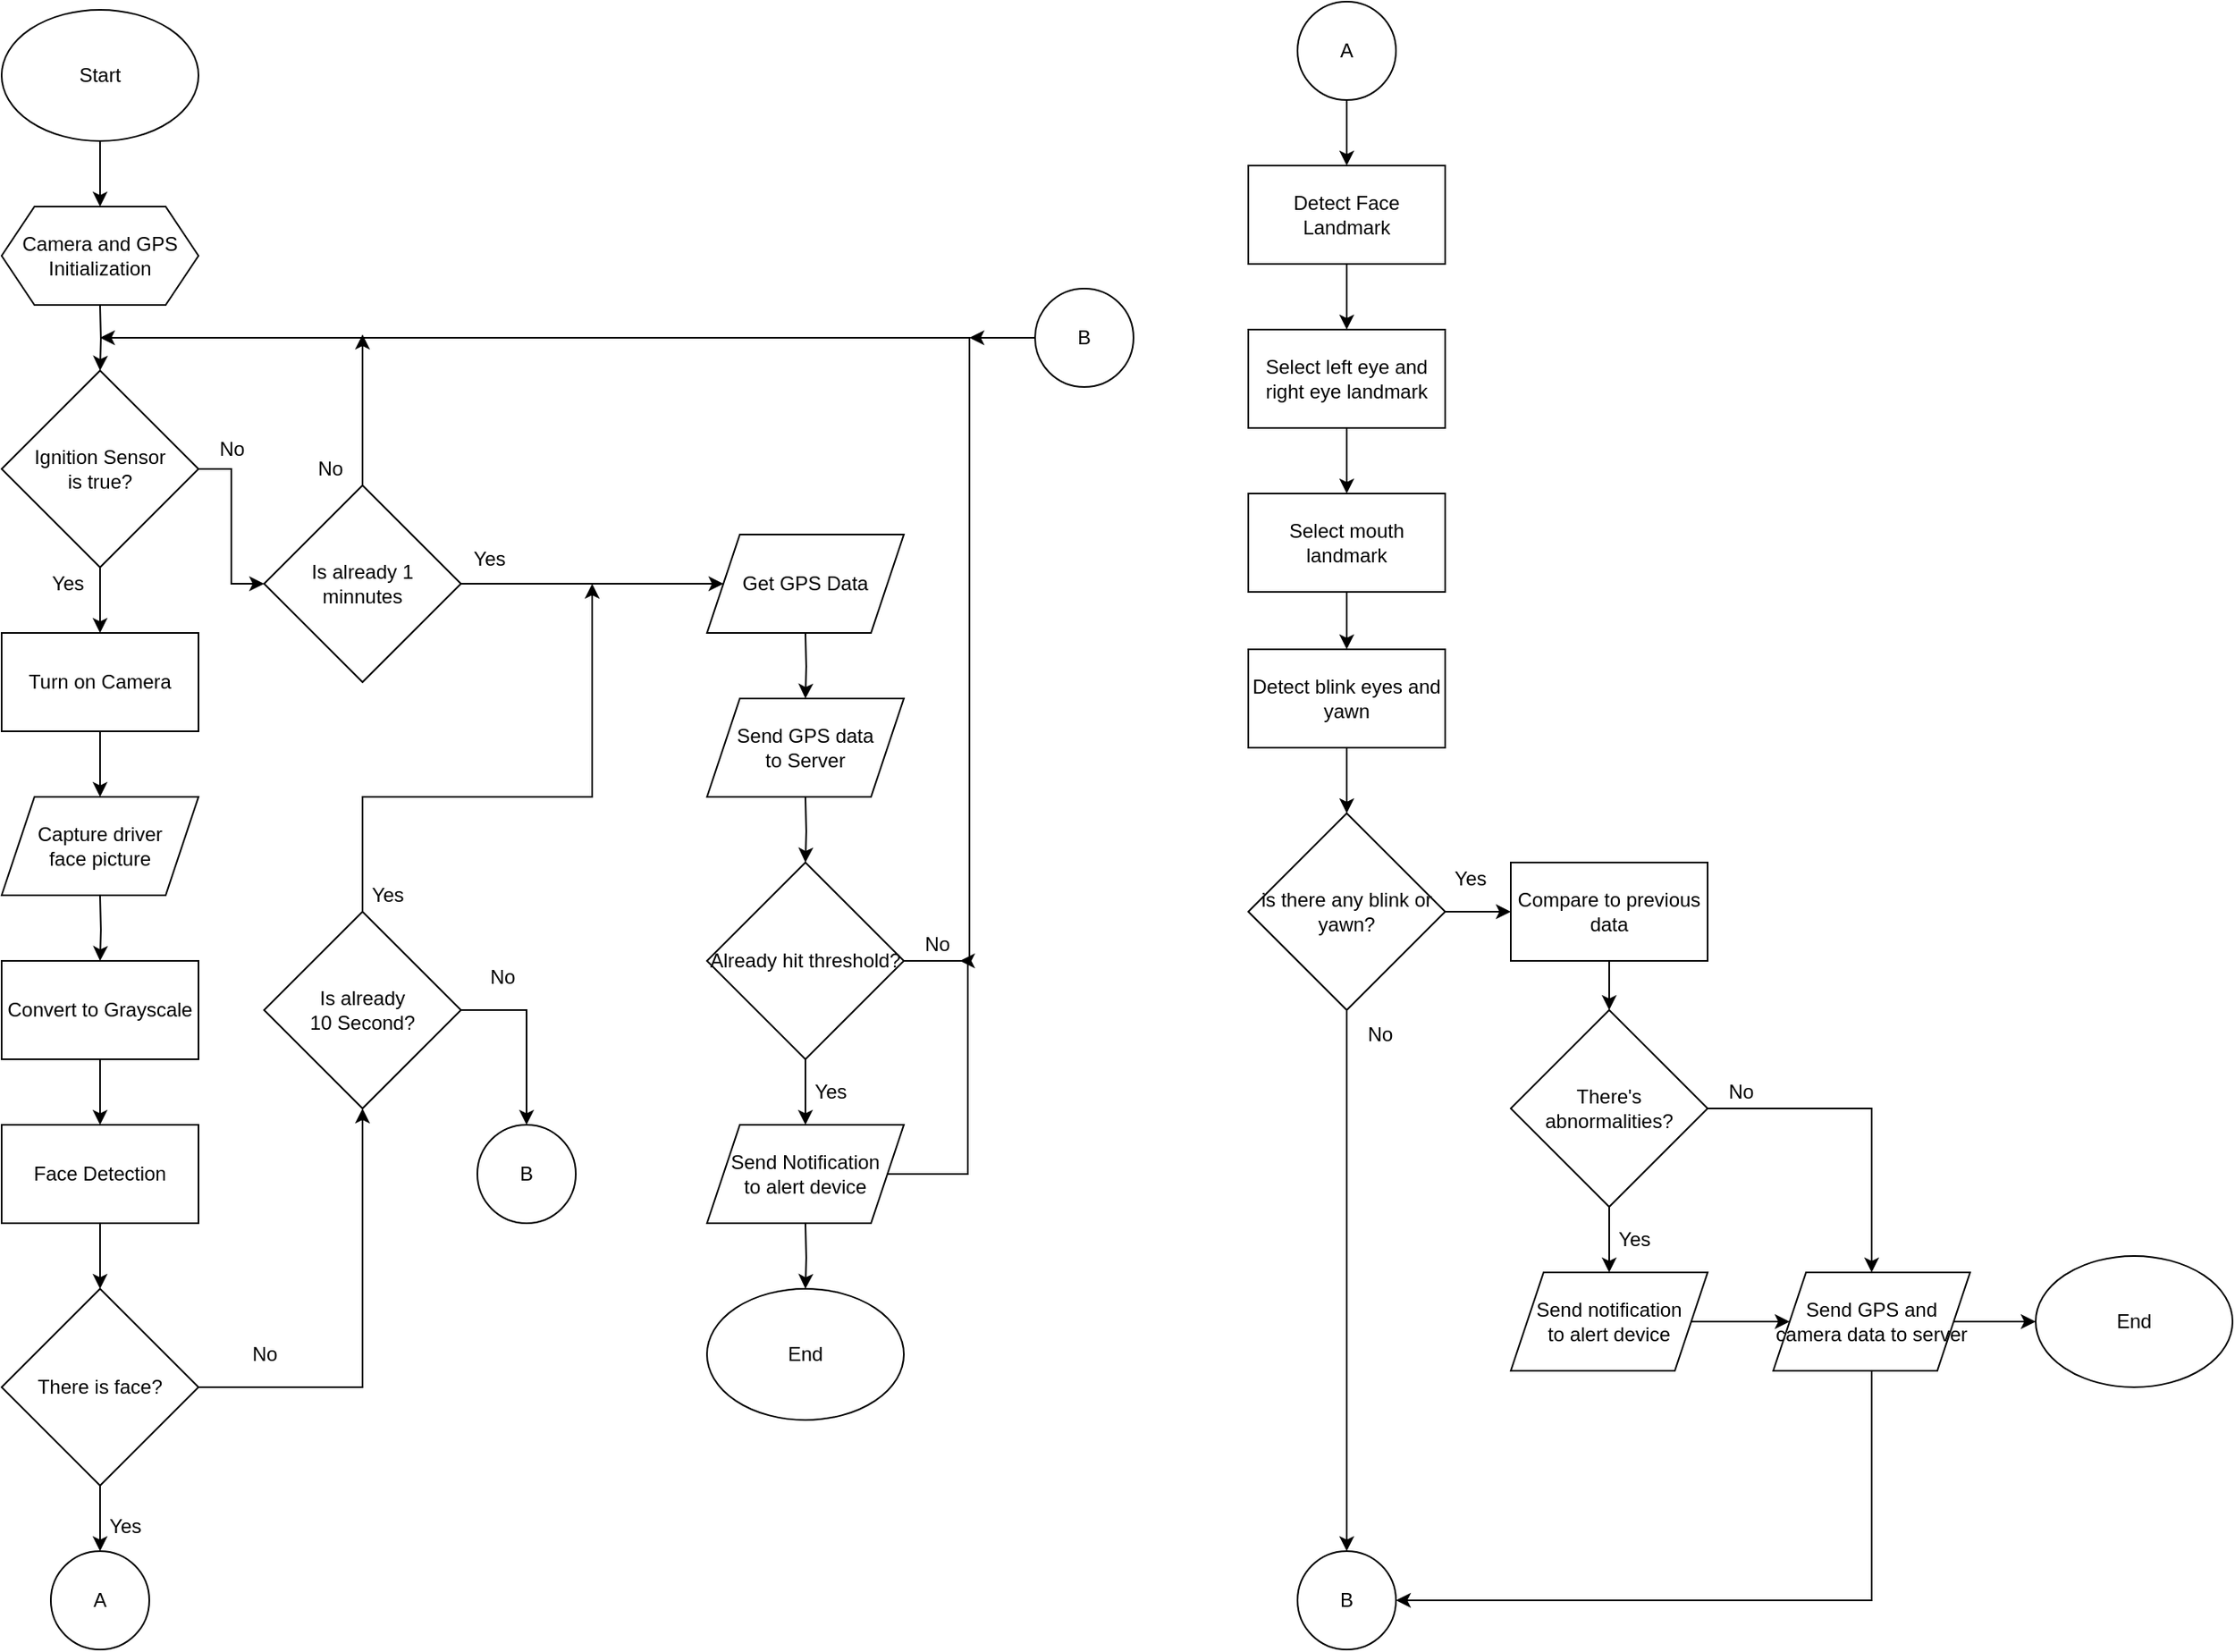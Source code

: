 <mxfile version="14.6.3" type="github">
  <diagram id="o2fH_WWDMF9li2Jf_rtt" name="Page-1">
    <mxGraphModel dx="868" dy="489" grid="1" gridSize="10" guides="1" tooltips="1" connect="1" arrows="1" fold="1" page="1" pageScale="1" pageWidth="850" pageHeight="1100" math="0" shadow="0">
      <root>
        <mxCell id="0" />
        <mxCell id="1" parent="0" />
        <mxCell id="26X6T3ZS9L2JQqSbIRwc-3" style="edgeStyle=orthogonalEdgeStyle;rounded=0;orthogonalLoop=1;jettySize=auto;html=1;exitX=0.5;exitY=1;exitDx=0;exitDy=0;startArrow=none;startFill=0;" parent="1" source="26X6T3ZS9L2JQqSbIRwc-1" edge="1">
          <mxGeometry relative="1" as="geometry">
            <mxPoint x="180" y="160" as="targetPoint" />
          </mxGeometry>
        </mxCell>
        <mxCell id="26X6T3ZS9L2JQqSbIRwc-1" value="Start" style="ellipse;whiteSpace=wrap;html=1;" parent="1" vertex="1">
          <mxGeometry x="120" y="40" width="120" height="80" as="geometry" />
        </mxCell>
        <mxCell id="26X6T3ZS9L2JQqSbIRwc-6" value="" style="edgeStyle=orthogonalEdgeStyle;rounded=0;orthogonalLoop=1;jettySize=auto;html=1;startArrow=none;startFill=0;" parent="1" edge="1">
          <mxGeometry relative="1" as="geometry">
            <mxPoint x="180" y="220" as="sourcePoint" />
            <mxPoint x="180" y="260" as="targetPoint" />
          </mxGeometry>
        </mxCell>
        <mxCell id="26X6T3ZS9L2JQqSbIRwc-8" value="" style="edgeStyle=orthogonalEdgeStyle;rounded=0;orthogonalLoop=1;jettySize=auto;html=1;startArrow=none;startFill=0;" parent="1" target="26X6T3ZS9L2JQqSbIRwc-7" edge="1">
          <mxGeometry relative="1" as="geometry">
            <mxPoint x="180" y="580" as="sourcePoint" />
          </mxGeometry>
        </mxCell>
        <mxCell id="26X6T3ZS9L2JQqSbIRwc-10" value="" style="edgeStyle=orthogonalEdgeStyle;rounded=0;orthogonalLoop=1;jettySize=auto;html=1;startArrow=none;startFill=0;" parent="1" source="26X6T3ZS9L2JQqSbIRwc-7" target="26X6T3ZS9L2JQqSbIRwc-9" edge="1">
          <mxGeometry relative="1" as="geometry" />
        </mxCell>
        <mxCell id="26X6T3ZS9L2JQqSbIRwc-7" value="Convert to Grayscale" style="whiteSpace=wrap;html=1;rounded=0;" parent="1" vertex="1">
          <mxGeometry x="120" y="620" width="120" height="60" as="geometry" />
        </mxCell>
        <mxCell id="26X6T3ZS9L2JQqSbIRwc-13" style="edgeStyle=orthogonalEdgeStyle;rounded=0;orthogonalLoop=1;jettySize=auto;html=1;exitX=0.5;exitY=1;exitDx=0;exitDy=0;entryX=0.5;entryY=0;entryDx=0;entryDy=0;startArrow=none;startFill=0;" parent="1" source="26X6T3ZS9L2JQqSbIRwc-9" target="26X6T3ZS9L2JQqSbIRwc-11" edge="1">
          <mxGeometry relative="1" as="geometry" />
        </mxCell>
        <mxCell id="26X6T3ZS9L2JQqSbIRwc-9" value="Face Detection" style="whiteSpace=wrap;html=1;rounded=0;" parent="1" vertex="1">
          <mxGeometry x="120" y="720" width="120" height="60" as="geometry" />
        </mxCell>
        <mxCell id="BRGnzEm3bvZSI96jECQM-8" style="edgeStyle=orthogonalEdgeStyle;rounded=0;orthogonalLoop=1;jettySize=auto;html=1;exitX=1;exitY=0.5;exitDx=0;exitDy=0;entryX=0.5;entryY=1;entryDx=0;entryDy=0;" parent="1" source="26X6T3ZS9L2JQqSbIRwc-11" target="BRGnzEm3bvZSI96jECQM-7" edge="1">
          <mxGeometry relative="1" as="geometry" />
        </mxCell>
        <mxCell id="BRGnzEm3bvZSI96jECQM-23" style="edgeStyle=orthogonalEdgeStyle;rounded=0;orthogonalLoop=1;jettySize=auto;html=1;exitX=0.5;exitY=1;exitDx=0;exitDy=0;entryX=0.5;entryY=0;entryDx=0;entryDy=0;" parent="1" source="26X6T3ZS9L2JQqSbIRwc-11" target="26X6T3ZS9L2JQqSbIRwc-21" edge="1">
          <mxGeometry relative="1" as="geometry" />
        </mxCell>
        <mxCell id="26X6T3ZS9L2JQqSbIRwc-11" value="There is face?" style="rhombus;whiteSpace=wrap;html=1;" parent="1" vertex="1">
          <mxGeometry x="120" y="820" width="120" height="120" as="geometry" />
        </mxCell>
        <mxCell id="26X6T3ZS9L2JQqSbIRwc-14" value="No" style="text;html=1;align=center;verticalAlign=middle;resizable=0;points=[];autosize=1;strokeColor=none;" parent="1" vertex="1">
          <mxGeometry x="265" y="850" width="30" height="20" as="geometry" />
        </mxCell>
        <mxCell id="BRGnzEm3bvZSI96jECQM-25" style="edgeStyle=orthogonalEdgeStyle;rounded=0;orthogonalLoop=1;jettySize=auto;html=1;exitX=0.5;exitY=1;exitDx=0;exitDy=0;entryX=0.5;entryY=0;entryDx=0;entryDy=0;" parent="1" source="26X6T3ZS9L2JQqSbIRwc-15" target="26X6T3ZS9L2JQqSbIRwc-17" edge="1">
          <mxGeometry relative="1" as="geometry" />
        </mxCell>
        <mxCell id="26X6T3ZS9L2JQqSbIRwc-15" value="Detect Face Landmark" style="whiteSpace=wrap;html=1;" parent="1" vertex="1">
          <mxGeometry x="880" y="135" width="120" height="60" as="geometry" />
        </mxCell>
        <mxCell id="26X6T3ZS9L2JQqSbIRwc-20" value="" style="edgeStyle=orthogonalEdgeStyle;rounded=0;orthogonalLoop=1;jettySize=auto;html=1;startArrow=none;startFill=0;" parent="1" source="26X6T3ZS9L2JQqSbIRwc-17" target="26X6T3ZS9L2JQqSbIRwc-19" edge="1">
          <mxGeometry relative="1" as="geometry" />
        </mxCell>
        <mxCell id="26X6T3ZS9L2JQqSbIRwc-17" value="Select left eye and right eye landmark " style="whiteSpace=wrap;html=1;" parent="1" vertex="1">
          <mxGeometry x="880" y="235" width="120" height="60" as="geometry" />
        </mxCell>
        <mxCell id="FTUkXmhy8Rm89qPhLMOY-2" style="edgeStyle=orthogonalEdgeStyle;rounded=0;orthogonalLoop=1;jettySize=auto;html=1;exitX=0.5;exitY=1;exitDx=0;exitDy=0;entryX=0.5;entryY=0;entryDx=0;entryDy=0;" edge="1" parent="1" source="26X6T3ZS9L2JQqSbIRwc-19" target="26X6T3ZS9L2JQqSbIRwc-53">
          <mxGeometry relative="1" as="geometry" />
        </mxCell>
        <mxCell id="26X6T3ZS9L2JQqSbIRwc-19" value="Select mouth landmark" style="whiteSpace=wrap;html=1;" parent="1" vertex="1">
          <mxGeometry x="880" y="335" width="120" height="60" as="geometry" />
        </mxCell>
        <mxCell id="26X6T3ZS9L2JQqSbIRwc-21" value="A" style="ellipse;whiteSpace=wrap;html=1;" parent="1" vertex="1">
          <mxGeometry x="150" y="980" width="60" height="60" as="geometry" />
        </mxCell>
        <mxCell id="BRGnzEm3bvZSI96jECQM-24" style="edgeStyle=orthogonalEdgeStyle;rounded=0;orthogonalLoop=1;jettySize=auto;html=1;exitX=0.5;exitY=1;exitDx=0;exitDy=0;entryX=0.5;entryY=0;entryDx=0;entryDy=0;" parent="1" source="26X6T3ZS9L2JQqSbIRwc-23" target="26X6T3ZS9L2JQqSbIRwc-15" edge="1">
          <mxGeometry relative="1" as="geometry" />
        </mxCell>
        <mxCell id="26X6T3ZS9L2JQqSbIRwc-23" value="A" style="ellipse;whiteSpace=wrap;html=1;" parent="1" vertex="1">
          <mxGeometry x="910" y="35" width="60" height="60" as="geometry" />
        </mxCell>
        <mxCell id="26X6T3ZS9L2JQqSbIRwc-27" style="edgeStyle=orthogonalEdgeStyle;rounded=0;orthogonalLoop=1;jettySize=auto;html=1;exitX=0.5;exitY=0;exitDx=0;exitDy=0;startArrow=none;startFill=0;" parent="1" source="26X6T3ZS9L2JQqSbIRwc-24" edge="1">
          <mxGeometry relative="1" as="geometry">
            <mxPoint x="180" y="240" as="targetPoint" />
            <Array as="points">
              <mxPoint x="340" y="240" />
            </Array>
          </mxGeometry>
        </mxCell>
        <mxCell id="26X6T3ZS9L2JQqSbIRwc-30" style="edgeStyle=orthogonalEdgeStyle;rounded=0;orthogonalLoop=1;jettySize=auto;html=1;exitX=1;exitY=0.5;exitDx=0;exitDy=0;entryX=0;entryY=0.5;entryDx=0;entryDy=0;startArrow=none;startFill=0;" parent="1" source="26X6T3ZS9L2JQqSbIRwc-24" target="26X6T3ZS9L2JQqSbIRwc-50" edge="1">
          <mxGeometry relative="1" as="geometry">
            <mxPoint x="440" y="390" as="targetPoint" />
          </mxGeometry>
        </mxCell>
        <mxCell id="26X6T3ZS9L2JQqSbIRwc-24" value="&lt;div&gt;Is already 1&lt;/div&gt;&lt;div&gt;minnutes&lt;br&gt;&lt;/div&gt;" style="rhombus;whiteSpace=wrap;html=1;" parent="1" vertex="1">
          <mxGeometry x="280" y="330" width="120" height="120" as="geometry" />
        </mxCell>
        <mxCell id="26X6T3ZS9L2JQqSbIRwc-28" value="No" style="text;html=1;align=center;verticalAlign=middle;resizable=0;points=[];autosize=1;strokeColor=none;" parent="1" vertex="1">
          <mxGeometry x="305" y="310" width="30" height="20" as="geometry" />
        </mxCell>
        <mxCell id="26X6T3ZS9L2JQqSbIRwc-35" value="" style="edgeStyle=orthogonalEdgeStyle;rounded=0;orthogonalLoop=1;jettySize=auto;html=1;startArrow=none;startFill=0;" parent="1" edge="1">
          <mxGeometry relative="1" as="geometry">
            <mxPoint x="610" y="420" as="sourcePoint" />
            <mxPoint x="610" y="460" as="targetPoint" />
          </mxGeometry>
        </mxCell>
        <mxCell id="26X6T3ZS9L2JQqSbIRwc-31" value="Yes" style="text;html=1;align=center;verticalAlign=middle;resizable=0;points=[];autosize=1;strokeColor=none;" parent="1" vertex="1">
          <mxGeometry x="397" y="365" width="40" height="20" as="geometry" />
        </mxCell>
        <mxCell id="26X6T3ZS9L2JQqSbIRwc-33" value="Yes" style="text;html=1;align=center;verticalAlign=middle;resizable=0;points=[];autosize=1;strokeColor=none;" parent="1" vertex="1">
          <mxGeometry x="175" y="955" width="40" height="20" as="geometry" />
        </mxCell>
        <mxCell id="26X6T3ZS9L2JQqSbIRwc-39" value="" style="edgeStyle=orthogonalEdgeStyle;rounded=0;orthogonalLoop=1;jettySize=auto;html=1;startArrow=none;startFill=0;" parent="1" target="26X6T3ZS9L2JQqSbIRwc-38" edge="1">
          <mxGeometry relative="1" as="geometry">
            <mxPoint x="610" y="520" as="sourcePoint" />
          </mxGeometry>
        </mxCell>
        <mxCell id="26X6T3ZS9L2JQqSbIRwc-41" style="edgeStyle=orthogonalEdgeStyle;rounded=0;orthogonalLoop=1;jettySize=auto;html=1;exitX=0.5;exitY=1;exitDx=0;exitDy=0;entryX=0.5;entryY=0;entryDx=0;entryDy=0;startArrow=none;startFill=0;" parent="1" source="26X6T3ZS9L2JQqSbIRwc-38" edge="1">
          <mxGeometry relative="1" as="geometry">
            <mxPoint x="610" y="720" as="targetPoint" />
          </mxGeometry>
        </mxCell>
        <mxCell id="26X6T3ZS9L2JQqSbIRwc-43" style="edgeStyle=orthogonalEdgeStyle;rounded=0;orthogonalLoop=1;jettySize=auto;html=1;exitX=1;exitY=0.5;exitDx=0;exitDy=0;startArrow=none;startFill=0;" parent="1" source="26X6T3ZS9L2JQqSbIRwc-38" edge="1">
          <mxGeometry relative="1" as="geometry">
            <mxPoint x="340" y="238" as="targetPoint" />
            <Array as="points">
              <mxPoint x="710" y="620" />
              <mxPoint x="710" y="240" />
              <mxPoint x="340" y="240" />
            </Array>
          </mxGeometry>
        </mxCell>
        <mxCell id="26X6T3ZS9L2JQqSbIRwc-38" value="Already hit threshold?" style="rhombus;whiteSpace=wrap;html=1;rounded=0;" parent="1" vertex="1">
          <mxGeometry x="550" y="560" width="120" height="120" as="geometry" />
        </mxCell>
        <mxCell id="26X6T3ZS9L2JQqSbIRwc-45" style="edgeStyle=orthogonalEdgeStyle;rounded=0;orthogonalLoop=1;jettySize=auto;html=1;exitX=1;exitY=0.5;exitDx=0;exitDy=0;entryX=0.975;entryY=1;entryDx=0;entryDy=0;entryPerimeter=0;startArrow=none;startFill=0;" parent="1" source="26X6T3ZS9L2JQqSbIRwc-52" target="26X6T3ZS9L2JQqSbIRwc-44" edge="1">
          <mxGeometry relative="1" as="geometry">
            <mxPoint x="670" y="750" as="sourcePoint" />
            <Array as="points">
              <mxPoint x="709" y="750" />
            </Array>
          </mxGeometry>
        </mxCell>
        <mxCell id="26X6T3ZS9L2JQqSbIRwc-47" style="edgeStyle=orthogonalEdgeStyle;rounded=0;orthogonalLoop=1;jettySize=auto;html=1;exitX=0.5;exitY=1;exitDx=0;exitDy=0;entryX=0.5;entryY=0;entryDx=0;entryDy=0;startArrow=none;startFill=0;" parent="1" target="26X6T3ZS9L2JQqSbIRwc-46" edge="1">
          <mxGeometry relative="1" as="geometry">
            <mxPoint x="610" y="780" as="sourcePoint" />
          </mxGeometry>
        </mxCell>
        <mxCell id="26X6T3ZS9L2JQqSbIRwc-42" value="Yes" style="text;html=1;align=center;verticalAlign=middle;resizable=0;points=[];autosize=1;strokeColor=none;" parent="1" vertex="1">
          <mxGeometry x="605" y="690" width="40" height="20" as="geometry" />
        </mxCell>
        <mxCell id="26X6T3ZS9L2JQqSbIRwc-44" value="No" style="text;html=1;align=center;verticalAlign=middle;resizable=0;points=[];autosize=1;strokeColor=none;" parent="1" vertex="1">
          <mxGeometry x="675" y="600" width="30" height="20" as="geometry" />
        </mxCell>
        <mxCell id="26X6T3ZS9L2JQqSbIRwc-46" value="End" style="ellipse;whiteSpace=wrap;html=1;" parent="1" vertex="1">
          <mxGeometry x="550" y="820" width="120" height="80" as="geometry" />
        </mxCell>
        <mxCell id="26X6T3ZS9L2JQqSbIRwc-48" value="&lt;div&gt;Capture driver&lt;/div&gt;&lt;div&gt;face picture&lt;br&gt;&lt;/div&gt;" style="shape=parallelogram;perimeter=parallelogramPerimeter;whiteSpace=wrap;html=1;fixedSize=1;" parent="1" vertex="1">
          <mxGeometry x="120" y="520" width="120" height="60" as="geometry" />
        </mxCell>
        <mxCell id="26X6T3ZS9L2JQqSbIRwc-49" value="&lt;div&gt;Camera and GPS &lt;br&gt;&lt;/div&gt;&lt;div&gt;Initialization&lt;br&gt;&lt;/div&gt;" style="shape=hexagon;perimeter=hexagonPerimeter2;whiteSpace=wrap;html=1;fixedSize=1;" parent="1" vertex="1">
          <mxGeometry x="120" y="160" width="120" height="60" as="geometry" />
        </mxCell>
        <mxCell id="26X6T3ZS9L2JQqSbIRwc-50" value="Get GPS Data" style="shape=parallelogram;perimeter=parallelogramPerimeter;whiteSpace=wrap;html=1;fixedSize=1;" parent="1" vertex="1">
          <mxGeometry x="550" y="360" width="120" height="60" as="geometry" />
        </mxCell>
        <mxCell id="26X6T3ZS9L2JQqSbIRwc-51" value="&lt;div&gt;Send GPS data &lt;br&gt;&lt;/div&gt;&lt;div&gt;to Server&lt;br&gt;&lt;/div&gt;" style="shape=parallelogram;perimeter=parallelogramPerimeter;whiteSpace=wrap;html=1;fixedSize=1;" parent="1" vertex="1">
          <mxGeometry x="550" y="460" width="120" height="60" as="geometry" />
        </mxCell>
        <mxCell id="26X6T3ZS9L2JQqSbIRwc-52" value="&lt;div&gt;Send Notification &lt;br&gt;&lt;/div&gt;&lt;div&gt;to alert device&lt;/div&gt;" style="shape=parallelogram;perimeter=parallelogramPerimeter;whiteSpace=wrap;html=1;fixedSize=1;" parent="1" vertex="1">
          <mxGeometry x="550" y="720" width="120" height="60" as="geometry" />
        </mxCell>
        <mxCell id="26X6T3ZS9L2JQqSbIRwc-56" style="edgeStyle=orthogonalEdgeStyle;rounded=0;orthogonalLoop=1;jettySize=auto;html=1;exitX=0.5;exitY=1;exitDx=0;exitDy=0;entryX=0.5;entryY=0;entryDx=0;entryDy=0;startArrow=none;startFill=0;" parent="1" source="26X6T3ZS9L2JQqSbIRwc-53" target="26X6T3ZS9L2JQqSbIRwc-55" edge="1">
          <mxGeometry relative="1" as="geometry" />
        </mxCell>
        <mxCell id="26X6T3ZS9L2JQqSbIRwc-53" value="Detect blink eyes and yawn" style="rounded=0;whiteSpace=wrap;html=1;" parent="1" vertex="1">
          <mxGeometry x="880" y="430" width="120" height="60" as="geometry" />
        </mxCell>
        <mxCell id="26X6T3ZS9L2JQqSbIRwc-59" style="edgeStyle=orthogonalEdgeStyle;rounded=0;orthogonalLoop=1;jettySize=auto;html=1;exitX=1;exitY=0.5;exitDx=0;exitDy=0;entryX=0;entryY=0.5;entryDx=0;entryDy=0;startArrow=none;startFill=0;" parent="1" source="26X6T3ZS9L2JQqSbIRwc-55" target="26X6T3ZS9L2JQqSbIRwc-57" edge="1">
          <mxGeometry relative="1" as="geometry" />
        </mxCell>
        <mxCell id="26X6T3ZS9L2JQqSbIRwc-80" style="edgeStyle=orthogonalEdgeStyle;rounded=0;orthogonalLoop=1;jettySize=auto;html=1;exitX=0.5;exitY=1;exitDx=0;exitDy=0;entryX=0.5;entryY=0;entryDx=0;entryDy=0;startArrow=none;startFill=0;" parent="1" source="26X6T3ZS9L2JQqSbIRwc-55" target="26X6T3ZS9L2JQqSbIRwc-79" edge="1">
          <mxGeometry relative="1" as="geometry" />
        </mxCell>
        <mxCell id="26X6T3ZS9L2JQqSbIRwc-55" value="is there any blink or yawn?" style="rhombus;whiteSpace=wrap;html=1;" parent="1" vertex="1">
          <mxGeometry x="880" y="530" width="120" height="120" as="geometry" />
        </mxCell>
        <mxCell id="26X6T3ZS9L2JQqSbIRwc-60" style="edgeStyle=orthogonalEdgeStyle;rounded=0;orthogonalLoop=1;jettySize=auto;html=1;exitX=0.5;exitY=1;exitDx=0;exitDy=0;entryX=0.5;entryY=0;entryDx=0;entryDy=0;startArrow=none;startFill=0;" parent="1" source="26X6T3ZS9L2JQqSbIRwc-57" target="26X6T3ZS9L2JQqSbIRwc-58" edge="1">
          <mxGeometry relative="1" as="geometry" />
        </mxCell>
        <mxCell id="26X6T3ZS9L2JQqSbIRwc-57" value="Compare to previous data" style="rounded=0;whiteSpace=wrap;html=1;" parent="1" vertex="1">
          <mxGeometry x="1040" y="560" width="120" height="60" as="geometry" />
        </mxCell>
        <mxCell id="26X6T3ZS9L2JQqSbIRwc-71" style="edgeStyle=orthogonalEdgeStyle;rounded=0;orthogonalLoop=1;jettySize=auto;html=1;exitX=0.5;exitY=1;exitDx=0;exitDy=0;entryX=0.5;entryY=0;entryDx=0;entryDy=0;startArrow=none;startFill=0;" parent="1" source="26X6T3ZS9L2JQqSbIRwc-58" target="26X6T3ZS9L2JQqSbIRwc-70" edge="1">
          <mxGeometry relative="1" as="geometry" />
        </mxCell>
        <mxCell id="26X6T3ZS9L2JQqSbIRwc-81" style="edgeStyle=orthogonalEdgeStyle;rounded=0;orthogonalLoop=1;jettySize=auto;html=1;exitX=1;exitY=0.5;exitDx=0;exitDy=0;startArrow=none;startFill=0;" parent="1" source="26X6T3ZS9L2JQqSbIRwc-58" target="26X6T3ZS9L2JQqSbIRwc-67" edge="1">
          <mxGeometry relative="1" as="geometry" />
        </mxCell>
        <mxCell id="26X6T3ZS9L2JQqSbIRwc-58" value="There&#39;s abnormalities?" style="rhombus;whiteSpace=wrap;html=1;" parent="1" vertex="1">
          <mxGeometry x="1040" y="650" width="120" height="120" as="geometry" />
        </mxCell>
        <mxCell id="26X6T3ZS9L2JQqSbIRwc-63" style="edgeStyle=orthogonalEdgeStyle;rounded=0;orthogonalLoop=1;jettySize=auto;html=1;exitX=0;exitY=0.5;exitDx=0;exitDy=0;startArrow=none;startFill=0;" parent="1" source="26X6T3ZS9L2JQqSbIRwc-61" edge="1">
          <mxGeometry relative="1" as="geometry">
            <mxPoint x="710" y="240" as="targetPoint" />
          </mxGeometry>
        </mxCell>
        <mxCell id="26X6T3ZS9L2JQqSbIRwc-61" value="B" style="ellipse;whiteSpace=wrap;html=1;" parent="1" vertex="1">
          <mxGeometry x="750" y="210" width="60" height="60" as="geometry" />
        </mxCell>
        <mxCell id="26X6T3ZS9L2JQqSbIRwc-64" value="No" style="text;html=1;align=center;verticalAlign=middle;resizable=0;points=[];autosize=1;strokeColor=none;" parent="1" vertex="1">
          <mxGeometry x="945" y="655" width="30" height="20" as="geometry" />
        </mxCell>
        <mxCell id="26X6T3ZS9L2JQqSbIRwc-65" value="Yes" style="text;html=1;align=center;verticalAlign=middle;resizable=0;points=[];autosize=1;strokeColor=none;" parent="1" vertex="1">
          <mxGeometry x="995" y="560" width="40" height="20" as="geometry" />
        </mxCell>
        <mxCell id="26X6T3ZS9L2JQqSbIRwc-85" style="edgeStyle=orthogonalEdgeStyle;rounded=0;orthogonalLoop=1;jettySize=auto;html=1;exitX=0.5;exitY=1;exitDx=0;exitDy=0;entryX=1;entryY=0.5;entryDx=0;entryDy=0;startArrow=none;startFill=0;" parent="1" source="26X6T3ZS9L2JQqSbIRwc-67" target="26X6T3ZS9L2JQqSbIRwc-79" edge="1">
          <mxGeometry relative="1" as="geometry" />
        </mxCell>
        <mxCell id="26X6T3ZS9L2JQqSbIRwc-88" style="edgeStyle=orthogonalEdgeStyle;rounded=0;orthogonalLoop=1;jettySize=auto;html=1;exitX=1;exitY=0.5;exitDx=0;exitDy=0;entryX=0;entryY=0.5;entryDx=0;entryDy=0;startArrow=none;startFill=0;" parent="1" source="26X6T3ZS9L2JQqSbIRwc-67" target="26X6T3ZS9L2JQqSbIRwc-86" edge="1">
          <mxGeometry relative="1" as="geometry" />
        </mxCell>
        <mxCell id="26X6T3ZS9L2JQqSbIRwc-67" value="Send GPS and camera data to server" style="shape=parallelogram;perimeter=parallelogramPerimeter;whiteSpace=wrap;html=1;fixedSize=1;" parent="1" vertex="1">
          <mxGeometry x="1200" y="810" width="120" height="60" as="geometry" />
        </mxCell>
        <mxCell id="26X6T3ZS9L2JQqSbIRwc-84" style="edgeStyle=orthogonalEdgeStyle;rounded=0;orthogonalLoop=1;jettySize=auto;html=1;exitX=1;exitY=0.5;exitDx=0;exitDy=0;entryX=0;entryY=0.5;entryDx=0;entryDy=0;startArrow=none;startFill=0;" parent="1" source="26X6T3ZS9L2JQqSbIRwc-70" target="26X6T3ZS9L2JQqSbIRwc-67" edge="1">
          <mxGeometry relative="1" as="geometry" />
        </mxCell>
        <mxCell id="26X6T3ZS9L2JQqSbIRwc-70" value="&lt;div&gt;Send notification &lt;br&gt;&lt;/div&gt;&lt;div&gt;to alert device&lt;/div&gt;" style="shape=parallelogram;perimeter=parallelogramPerimeter;whiteSpace=wrap;html=1;fixedSize=1;" parent="1" vertex="1">
          <mxGeometry x="1040" y="810" width="120" height="60" as="geometry" />
        </mxCell>
        <mxCell id="26X6T3ZS9L2JQqSbIRwc-79" value="B" style="ellipse;whiteSpace=wrap;html=1;" parent="1" vertex="1">
          <mxGeometry x="910" y="980" width="60" height="60" as="geometry" />
        </mxCell>
        <mxCell id="26X6T3ZS9L2JQqSbIRwc-82" value="No" style="text;html=1;align=center;verticalAlign=middle;resizable=0;points=[];autosize=1;strokeColor=none;" parent="1" vertex="1">
          <mxGeometry x="1165" y="690" width="30" height="20" as="geometry" />
        </mxCell>
        <mxCell id="26X6T3ZS9L2JQqSbIRwc-83" value="Yes" style="text;html=1;align=center;verticalAlign=middle;resizable=0;points=[];autosize=1;strokeColor=none;" parent="1" vertex="1">
          <mxGeometry x="1095" y="780" width="40" height="20" as="geometry" />
        </mxCell>
        <mxCell id="26X6T3ZS9L2JQqSbIRwc-86" value="End" style="ellipse;whiteSpace=wrap;html=1;" parent="1" vertex="1">
          <mxGeometry x="1360" y="800" width="120" height="80" as="geometry" />
        </mxCell>
        <mxCell id="BRGnzEm3bvZSI96jECQM-4" style="edgeStyle=orthogonalEdgeStyle;rounded=0;orthogonalLoop=1;jettySize=auto;html=1;exitX=1;exitY=0.5;exitDx=0;exitDy=0;entryX=0;entryY=0.5;entryDx=0;entryDy=0;" parent="1" source="BRGnzEm3bvZSI96jECQM-1" target="26X6T3ZS9L2JQqSbIRwc-24" edge="1">
          <mxGeometry relative="1" as="geometry" />
        </mxCell>
        <mxCell id="BRGnzEm3bvZSI96jECQM-21" style="edgeStyle=orthogonalEdgeStyle;rounded=0;orthogonalLoop=1;jettySize=auto;html=1;exitX=0.5;exitY=1;exitDx=0;exitDy=0;entryX=0.5;entryY=0;entryDx=0;entryDy=0;" parent="1" source="BRGnzEm3bvZSI96jECQM-1" target="BRGnzEm3bvZSI96jECQM-20" edge="1">
          <mxGeometry relative="1" as="geometry" />
        </mxCell>
        <mxCell id="BRGnzEm3bvZSI96jECQM-1" value="&lt;div&gt;Ignition Sensor&lt;/div&gt;&lt;div&gt;is true?&lt;br&gt;&lt;/div&gt;" style="rhombus;whiteSpace=wrap;html=1;" parent="1" vertex="1">
          <mxGeometry x="120" y="260" width="120" height="120" as="geometry" />
        </mxCell>
        <mxCell id="BRGnzEm3bvZSI96jECQM-3" value="Yes" style="text;html=1;align=center;verticalAlign=middle;resizable=0;points=[];autosize=1;strokeColor=none;" parent="1" vertex="1">
          <mxGeometry x="140" y="380" width="40" height="20" as="geometry" />
        </mxCell>
        <mxCell id="BRGnzEm3bvZSI96jECQM-5" value="No" style="text;html=1;align=center;verticalAlign=middle;resizable=0;points=[];autosize=1;strokeColor=none;" parent="1" vertex="1">
          <mxGeometry x="245" y="298" width="30" height="20" as="geometry" />
        </mxCell>
        <mxCell id="BRGnzEm3bvZSI96jECQM-11" style="edgeStyle=orthogonalEdgeStyle;rounded=0;orthogonalLoop=1;jettySize=auto;html=1;exitX=0.5;exitY=0;exitDx=0;exitDy=0;" parent="1" source="BRGnzEm3bvZSI96jECQM-7" edge="1">
          <mxGeometry relative="1" as="geometry">
            <mxPoint x="480" y="390" as="targetPoint" />
            <Array as="points">
              <mxPoint x="340" y="520" />
              <mxPoint x="480" y="520" />
            </Array>
          </mxGeometry>
        </mxCell>
        <mxCell id="BRGnzEm3bvZSI96jECQM-16" style="edgeStyle=orthogonalEdgeStyle;rounded=0;orthogonalLoop=1;jettySize=auto;html=1;exitX=1;exitY=0.5;exitDx=0;exitDy=0;entryX=0.5;entryY=0;entryDx=0;entryDy=0;" parent="1" source="BRGnzEm3bvZSI96jECQM-7" target="BRGnzEm3bvZSI96jECQM-14" edge="1">
          <mxGeometry relative="1" as="geometry" />
        </mxCell>
        <mxCell id="BRGnzEm3bvZSI96jECQM-7" value="&lt;div&gt;Is already &lt;br&gt;&lt;/div&gt;&lt;div&gt;10 Second?&lt;/div&gt;" style="rhombus;whiteSpace=wrap;html=1;" parent="1" vertex="1">
          <mxGeometry x="280" y="590" width="120" height="120" as="geometry" />
        </mxCell>
        <mxCell id="BRGnzEm3bvZSI96jECQM-12" value="Yes" style="text;html=1;align=center;verticalAlign=middle;resizable=0;points=[];autosize=1;strokeColor=none;" parent="1" vertex="1">
          <mxGeometry x="335" y="570" width="40" height="20" as="geometry" />
        </mxCell>
        <mxCell id="BRGnzEm3bvZSI96jECQM-13" value="No" style="text;html=1;align=center;verticalAlign=middle;resizable=0;points=[];autosize=1;strokeColor=none;" parent="1" vertex="1">
          <mxGeometry x="410" y="620" width="30" height="20" as="geometry" />
        </mxCell>
        <mxCell id="BRGnzEm3bvZSI96jECQM-14" value="B" style="ellipse;whiteSpace=wrap;html=1;" parent="1" vertex="1">
          <mxGeometry x="410" y="720" width="60" height="60" as="geometry" />
        </mxCell>
        <mxCell id="BRGnzEm3bvZSI96jECQM-22" style="edgeStyle=orthogonalEdgeStyle;rounded=0;orthogonalLoop=1;jettySize=auto;html=1;exitX=0.5;exitY=1;exitDx=0;exitDy=0;entryX=0.5;entryY=0;entryDx=0;entryDy=0;" parent="1" source="BRGnzEm3bvZSI96jECQM-20" target="26X6T3ZS9L2JQqSbIRwc-48" edge="1">
          <mxGeometry relative="1" as="geometry" />
        </mxCell>
        <mxCell id="BRGnzEm3bvZSI96jECQM-20" value="Turn on Camera" style="whiteSpace=wrap;html=1;rounded=0;" parent="1" vertex="1">
          <mxGeometry x="120" y="420" width="120" height="60" as="geometry" />
        </mxCell>
      </root>
    </mxGraphModel>
  </diagram>
</mxfile>
